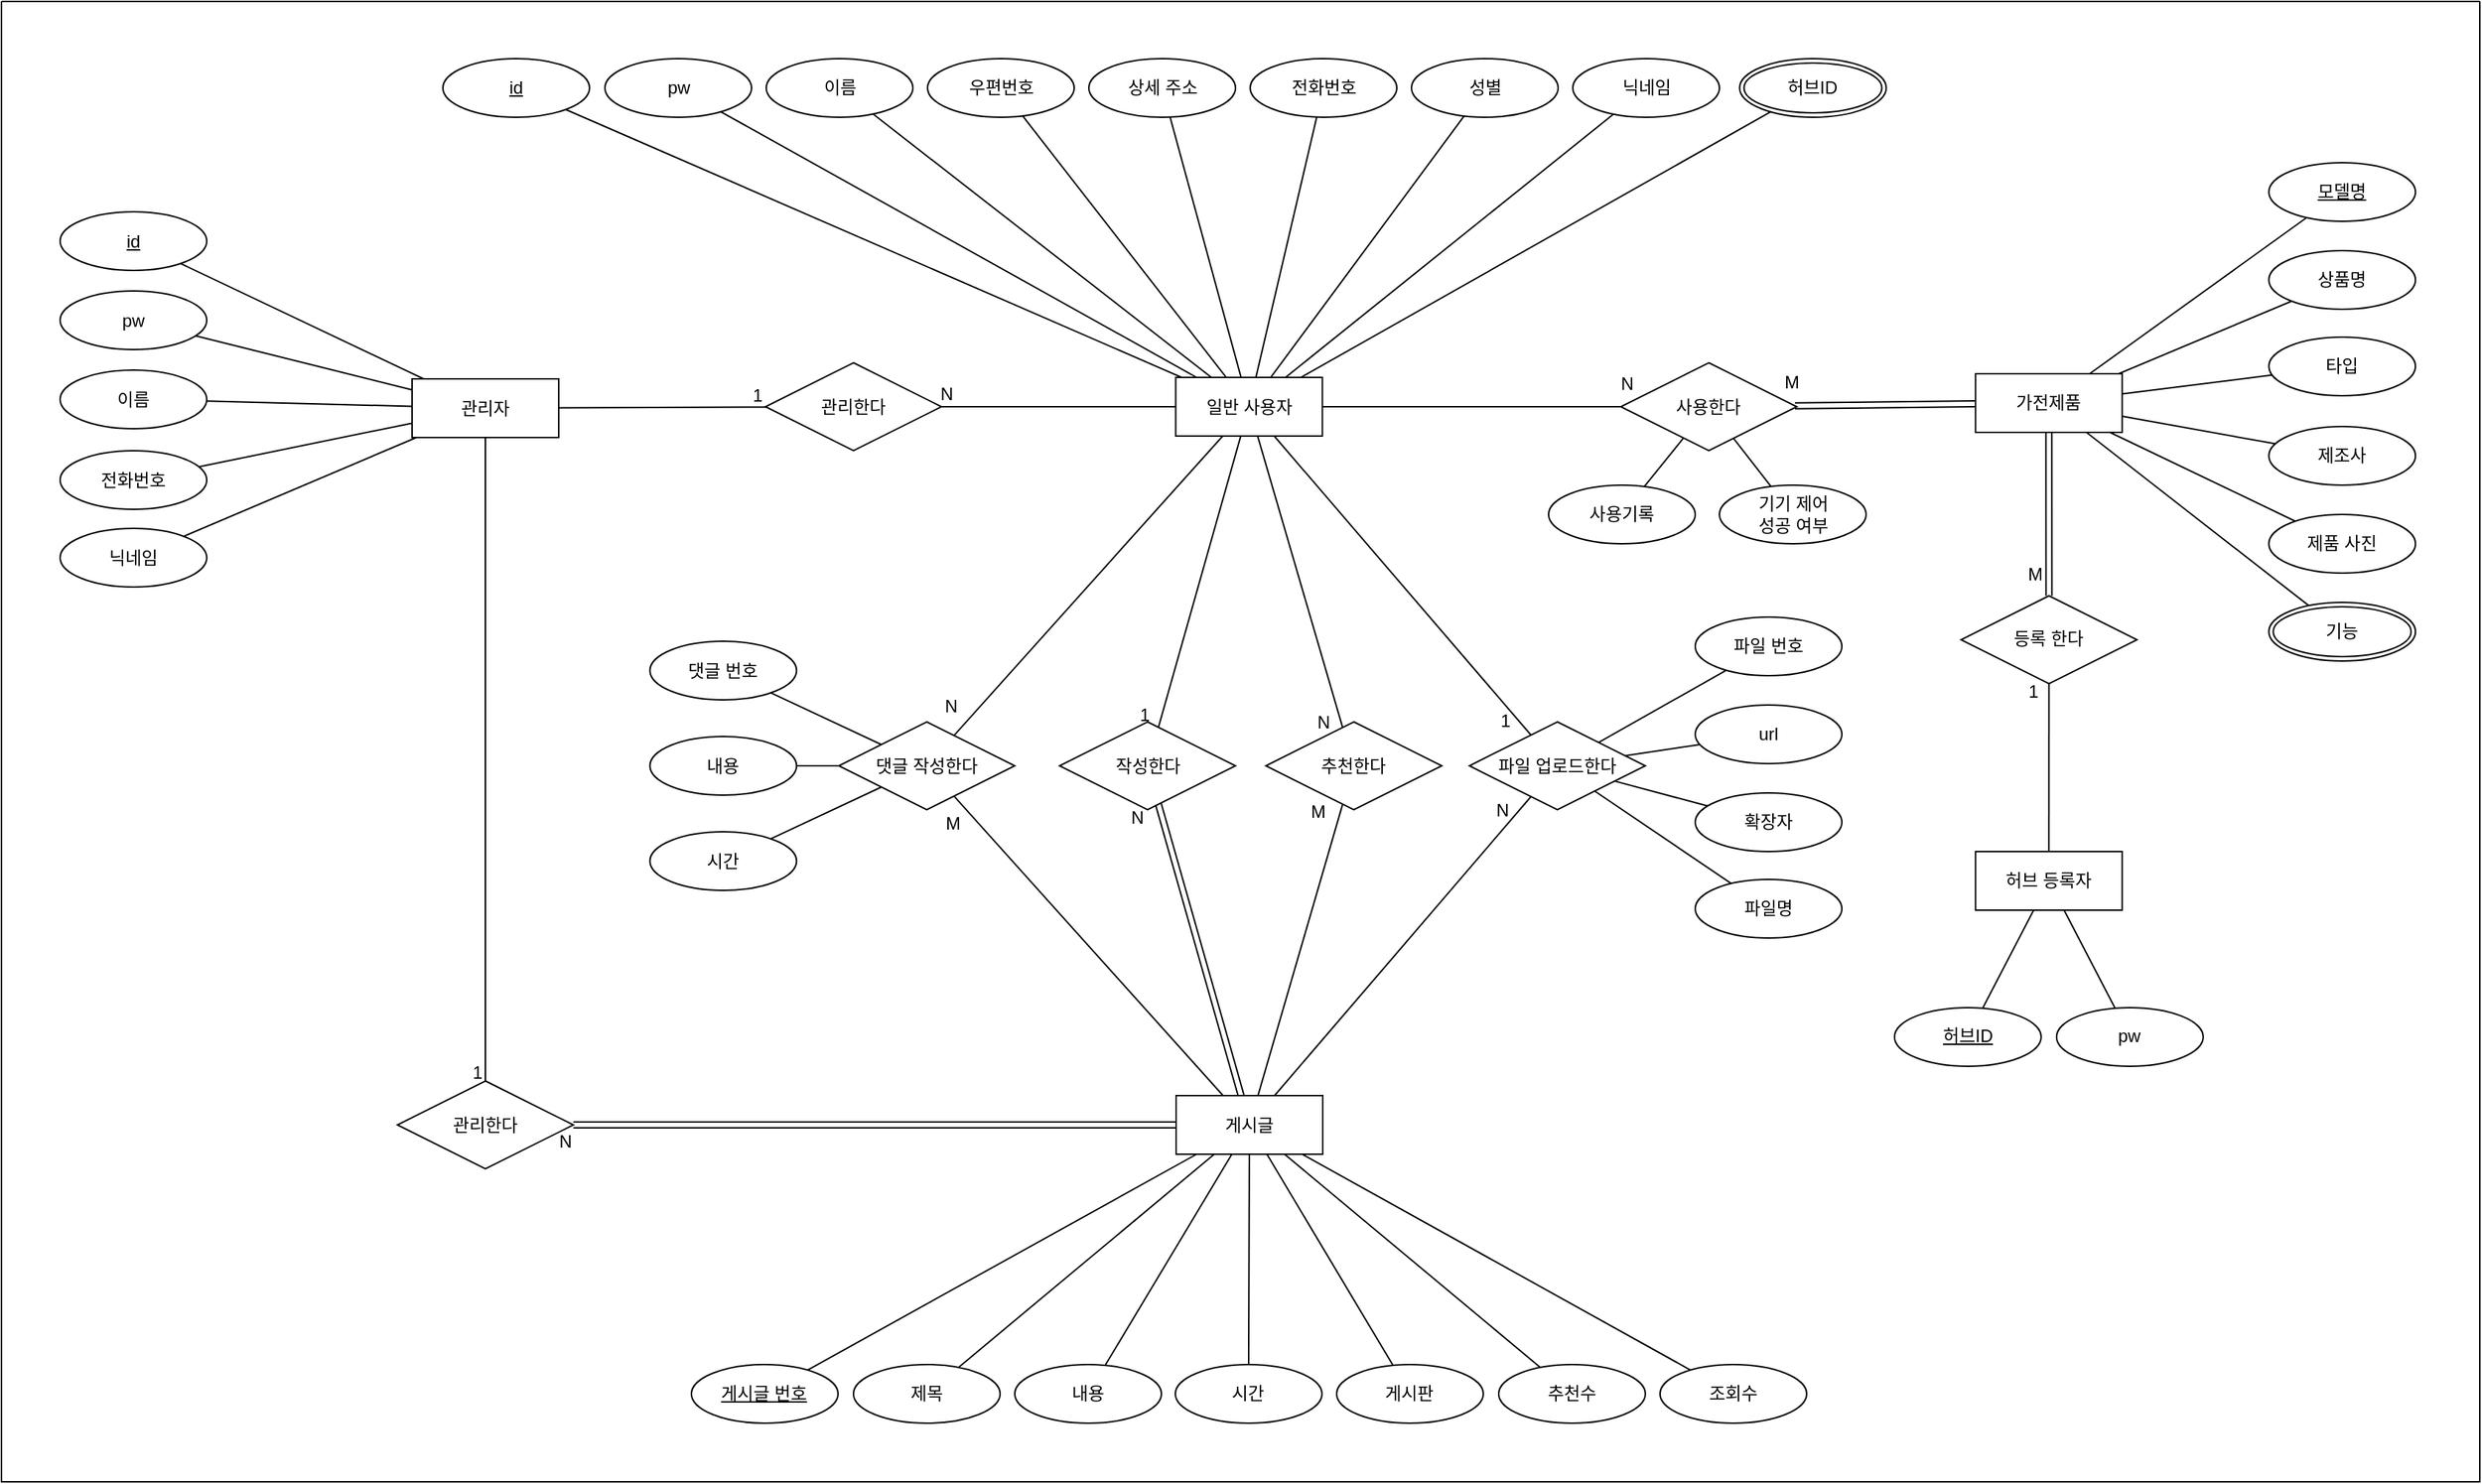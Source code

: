 <mxfile version="24.2.3" type="device">
  <diagram id="R2lEEEUBdFMjLlhIrx00" name="Page-1">
    <mxGraphModel dx="3056" dy="1148" grid="1" gridSize="10" guides="1" tooltips="1" connect="1" arrows="1" fold="1" page="1" pageScale="1" pageWidth="850" pageHeight="1100" math="0" shadow="0" extFonts="Permanent Marker^https://fonts.googleapis.com/css?family=Permanent+Marker">
      <root>
        <mxCell id="0" />
        <mxCell id="1" parent="0" />
        <mxCell id="iXpcpmkXzQgTixo_A_bq-26" value="" style="group" vertex="1" connectable="0" parent="1">
          <mxGeometry x="-100" y="30" width="1690" height="1010" as="geometry" />
        </mxCell>
        <mxCell id="6EN2BHGZJ4R3Mo5EjnqW-3" value="일반 사용자" style="whiteSpace=wrap;html=1;align=center;" parent="iXpcpmkXzQgTixo_A_bq-26" vertex="1">
          <mxGeometry x="800.74" y="256.5" width="100" height="40" as="geometry" />
        </mxCell>
        <mxCell id="6EN2BHGZJ4R3Mo5EjnqW-33" value="id" style="ellipse;whiteSpace=wrap;html=1;align=center;fontStyle=4;" parent="iXpcpmkXzQgTixo_A_bq-26" vertex="1">
          <mxGeometry x="301" y="39" width="100" height="40" as="geometry" />
        </mxCell>
        <mxCell id="6EN2BHGZJ4R3Mo5EjnqW-34" value="pw" style="ellipse;whiteSpace=wrap;html=1;align=center;" parent="iXpcpmkXzQgTixo_A_bq-26" vertex="1">
          <mxGeometry x="411.51" y="39" width="100" height="40" as="geometry" />
        </mxCell>
        <mxCell id="6EN2BHGZJ4R3Mo5EjnqW-35" value="이름" style="ellipse;whiteSpace=wrap;html=1;align=center;" parent="iXpcpmkXzQgTixo_A_bq-26" vertex="1">
          <mxGeometry x="521.51" y="39" width="100" height="40" as="geometry" />
        </mxCell>
        <mxCell id="6EN2BHGZJ4R3Mo5EjnqW-37" value="전화번호" style="ellipse;whiteSpace=wrap;html=1;align=center;" parent="iXpcpmkXzQgTixo_A_bq-26" vertex="1">
          <mxGeometry x="851.51" y="39" width="100" height="40" as="geometry" />
        </mxCell>
        <mxCell id="6EN2BHGZJ4R3Mo5EjnqW-38" value="성별" style="ellipse;whiteSpace=wrap;html=1;align=center;" parent="iXpcpmkXzQgTixo_A_bq-26" vertex="1">
          <mxGeometry x="961.51" y="39" width="100" height="40" as="geometry" />
        </mxCell>
        <mxCell id="6EN2BHGZJ4R3Mo5EjnqW-40" value="우편번호" style="ellipse;whiteSpace=wrap;html=1;align=center;" parent="iXpcpmkXzQgTixo_A_bq-26" vertex="1">
          <mxGeometry x="631.51" y="39" width="100" height="40" as="geometry" />
        </mxCell>
        <mxCell id="6EN2BHGZJ4R3Mo5EjnqW-41" value="상세 주소" style="ellipse;whiteSpace=wrap;html=1;align=center;" parent="iXpcpmkXzQgTixo_A_bq-26" vertex="1">
          <mxGeometry x="741.51" y="39" width="100" height="40" as="geometry" />
        </mxCell>
        <mxCell id="6EN2BHGZJ4R3Mo5EjnqW-42" value="" style="endArrow=none;html=1;rounded=0;" parent="iXpcpmkXzQgTixo_A_bq-26" source="6EN2BHGZJ4R3Mo5EjnqW-33" target="6EN2BHGZJ4R3Mo5EjnqW-3" edge="1">
          <mxGeometry relative="1" as="geometry">
            <mxPoint x="561" y="202" as="sourcePoint" />
            <mxPoint x="321" y="275" as="targetPoint" />
          </mxGeometry>
        </mxCell>
        <mxCell id="6EN2BHGZJ4R3Mo5EjnqW-43" value="" style="endArrow=none;html=1;rounded=0;" parent="iXpcpmkXzQgTixo_A_bq-26" source="6EN2BHGZJ4R3Mo5EjnqW-34" target="6EN2BHGZJ4R3Mo5EjnqW-3" edge="1">
          <mxGeometry relative="1" as="geometry">
            <mxPoint x="865" y="205" as="sourcePoint" />
            <mxPoint x="1044" y="280" as="targetPoint" />
          </mxGeometry>
        </mxCell>
        <mxCell id="6EN2BHGZJ4R3Mo5EjnqW-44" value="" style="endArrow=none;html=1;rounded=0;" parent="iXpcpmkXzQgTixo_A_bq-26" source="6EN2BHGZJ4R3Mo5EjnqW-35" target="6EN2BHGZJ4R3Mo5EjnqW-3" edge="1">
          <mxGeometry relative="1" as="geometry">
            <mxPoint x="875" y="215" as="sourcePoint" />
            <mxPoint x="1054" y="290" as="targetPoint" />
          </mxGeometry>
        </mxCell>
        <mxCell id="6EN2BHGZJ4R3Mo5EjnqW-45" value="" style="endArrow=none;html=1;rounded=0;" parent="iXpcpmkXzQgTixo_A_bq-26" source="6EN2BHGZJ4R3Mo5EjnqW-40" target="6EN2BHGZJ4R3Mo5EjnqW-3" edge="1">
          <mxGeometry relative="1" as="geometry">
            <mxPoint x="885" y="225" as="sourcePoint" />
            <mxPoint x="1064" y="300" as="targetPoint" />
          </mxGeometry>
        </mxCell>
        <mxCell id="6EN2BHGZJ4R3Mo5EjnqW-46" value="" style="endArrow=none;html=1;rounded=0;" parent="iXpcpmkXzQgTixo_A_bq-26" source="6EN2BHGZJ4R3Mo5EjnqW-41" target="6EN2BHGZJ4R3Mo5EjnqW-3" edge="1">
          <mxGeometry relative="1" as="geometry">
            <mxPoint x="895" y="235" as="sourcePoint" />
            <mxPoint x="1074" y="310" as="targetPoint" />
          </mxGeometry>
        </mxCell>
        <mxCell id="6EN2BHGZJ4R3Mo5EjnqW-47" value="" style="endArrow=none;html=1;rounded=0;" parent="iXpcpmkXzQgTixo_A_bq-26" source="6EN2BHGZJ4R3Mo5EjnqW-37" target="6EN2BHGZJ4R3Mo5EjnqW-3" edge="1">
          <mxGeometry relative="1" as="geometry">
            <mxPoint x="905" y="245" as="sourcePoint" />
            <mxPoint x="1084" y="320" as="targetPoint" />
          </mxGeometry>
        </mxCell>
        <mxCell id="6EN2BHGZJ4R3Mo5EjnqW-48" value="" style="endArrow=none;html=1;rounded=0;" parent="iXpcpmkXzQgTixo_A_bq-26" source="6EN2BHGZJ4R3Mo5EjnqW-38" target="6EN2BHGZJ4R3Mo5EjnqW-3" edge="1">
          <mxGeometry relative="1" as="geometry">
            <mxPoint x="915" y="255" as="sourcePoint" />
            <mxPoint x="1094" y="330" as="targetPoint" />
          </mxGeometry>
        </mxCell>
        <mxCell id="6EN2BHGZJ4R3Mo5EjnqW-66" value="닉네임" style="ellipse;whiteSpace=wrap;html=1;align=center;" parent="iXpcpmkXzQgTixo_A_bq-26" vertex="1">
          <mxGeometry x="1071.51" y="39" width="100" height="40" as="geometry" />
        </mxCell>
        <mxCell id="6EN2BHGZJ4R3Mo5EjnqW-67" value="" style="endArrow=none;html=1;rounded=0;" parent="iXpcpmkXzQgTixo_A_bq-26" source="6EN2BHGZJ4R3Mo5EjnqW-66" target="6EN2BHGZJ4R3Mo5EjnqW-3" edge="1">
          <mxGeometry relative="1" as="geometry">
            <mxPoint x="1567" y="199" as="sourcePoint" />
            <mxPoint x="1141" y="289" as="targetPoint" />
          </mxGeometry>
        </mxCell>
        <mxCell id="6EN2BHGZJ4R3Mo5EjnqW-82" value="게시글" style="whiteSpace=wrap;html=1;align=center;" parent="iXpcpmkXzQgTixo_A_bq-26" vertex="1">
          <mxGeometry x="801" y="746.5" width="100" height="40" as="geometry" />
        </mxCell>
        <mxCell id="6EN2BHGZJ4R3Mo5EjnqW-87" value="" style="endArrow=none;html=1;rounded=0;" parent="iXpcpmkXzQgTixo_A_bq-26" source="6EN2BHGZJ4R3Mo5EjnqW-83" target="6EN2BHGZJ4R3Mo5EjnqW-82" edge="1">
          <mxGeometry relative="1" as="geometry">
            <mxPoint x="511" y="692" as="sourcePoint" />
            <mxPoint x="271" y="765" as="targetPoint" />
          </mxGeometry>
        </mxCell>
        <mxCell id="6EN2BHGZJ4R3Mo5EjnqW-89" value="" style="endArrow=none;html=1;rounded=0;" parent="iXpcpmkXzQgTixo_A_bq-26" source="6EN2BHGZJ4R3Mo5EjnqW-85" target="6EN2BHGZJ4R3Mo5EjnqW-82" edge="1">
          <mxGeometry relative="1" as="geometry">
            <mxPoint x="825" y="705" as="sourcePoint" />
            <mxPoint x="1004" y="780" as="targetPoint" />
          </mxGeometry>
        </mxCell>
        <mxCell id="6EN2BHGZJ4R3Mo5EjnqW-90" value="" style="endArrow=none;html=1;rounded=0;" parent="iXpcpmkXzQgTixo_A_bq-26" source="6EN2BHGZJ4R3Mo5EjnqW-86" target="6EN2BHGZJ4R3Mo5EjnqW-82" edge="1">
          <mxGeometry relative="1" as="geometry">
            <mxPoint x="855" y="735" as="sourcePoint" />
            <mxPoint x="1034" y="810" as="targetPoint" />
          </mxGeometry>
        </mxCell>
        <mxCell id="6EN2BHGZJ4R3Mo5EjnqW-92" value="" style="endArrow=none;html=1;rounded=0;" parent="iXpcpmkXzQgTixo_A_bq-26" source="6EN2BHGZJ4R3Mo5EjnqW-91" target="6EN2BHGZJ4R3Mo5EjnqW-82" edge="1">
          <mxGeometry relative="1" as="geometry">
            <mxPoint x="1212" y="696" as="sourcePoint" />
            <mxPoint x="1077" y="770" as="targetPoint" />
          </mxGeometry>
        </mxCell>
        <mxCell id="6EN2BHGZJ4R3Mo5EjnqW-95" value="" style="endArrow=none;html=1;rounded=0;" parent="iXpcpmkXzQgTixo_A_bq-26" source="6EN2BHGZJ4R3Mo5EjnqW-93" target="6EN2BHGZJ4R3Mo5EjnqW-82" edge="1">
          <mxGeometry relative="1" as="geometry">
            <mxPoint x="1342" y="693" as="sourcePoint" />
            <mxPoint x="1091" y="774" as="targetPoint" />
          </mxGeometry>
        </mxCell>
        <mxCell id="6EN2BHGZJ4R3Mo5EjnqW-96" value="" style="endArrow=none;html=1;rounded=0;" parent="iXpcpmkXzQgTixo_A_bq-26" source="6EN2BHGZJ4R3Mo5EjnqW-94" target="6EN2BHGZJ4R3Mo5EjnqW-82" edge="1">
          <mxGeometry relative="1" as="geometry">
            <mxPoint x="1352" y="703" as="sourcePoint" />
            <mxPoint x="1101" y="784" as="targetPoint" />
          </mxGeometry>
        </mxCell>
        <mxCell id="6EN2BHGZJ4R3Mo5EjnqW-98" value="" style="endArrow=none;html=1;rounded=0;" parent="iXpcpmkXzQgTixo_A_bq-26" source="6EN2BHGZJ4R3Mo5EjnqW-97" target="6EN2BHGZJ4R3Mo5EjnqW-82" edge="1">
          <mxGeometry relative="1" as="geometry">
            <mxPoint x="1595" y="688" as="sourcePoint" />
            <mxPoint x="1091" y="781" as="targetPoint" />
          </mxGeometry>
        </mxCell>
        <mxCell id="jGXOLyl65r-7zPvgw98c-89" value="" style="endArrow=none;html=1;rounded=0;" parent="iXpcpmkXzQgTixo_A_bq-26" source="6EN2BHGZJ4R3Mo5EjnqW-3" target="jGXOLyl65r-7zPvgw98c-85" edge="1">
          <mxGeometry relative="1" as="geometry">
            <mxPoint x="501" y="360" as="sourcePoint" />
            <mxPoint x="661" y="360" as="targetPoint" />
          </mxGeometry>
        </mxCell>
        <mxCell id="jGXOLyl65r-7zPvgw98c-90" value="N" style="resizable=0;html=1;whiteSpace=wrap;align=right;verticalAlign=bottom;" parent="jGXOLyl65r-7zPvgw98c-89" connectable="0" vertex="1">
          <mxGeometry x="1" relative="1" as="geometry">
            <mxPoint x="10" y="-7" as="offset" />
          </mxGeometry>
        </mxCell>
        <mxCell id="jGXOLyl65r-7zPvgw98c-102" value="" style="endArrow=none;html=1;rounded=0;" parent="iXpcpmkXzQgTixo_A_bq-26" source="iXpcpmkXzQgTixo_A_bq-12" target="jGXOLyl65r-7zPvgw98c-99" edge="1">
          <mxGeometry relative="1" as="geometry">
            <mxPoint x="521.89" y="614.49" as="sourcePoint" />
            <mxPoint x="681.89" y="614.49" as="targetPoint" />
          </mxGeometry>
        </mxCell>
        <mxCell id="jGXOLyl65r-7zPvgw98c-103" value="1" style="resizable=0;html=1;whiteSpace=wrap;align=right;verticalAlign=bottom;" parent="jGXOLyl65r-7zPvgw98c-102" connectable="0" vertex="1">
          <mxGeometry x="1" relative="1" as="geometry">
            <mxPoint x="-4" y="-1" as="offset" />
          </mxGeometry>
        </mxCell>
        <mxCell id="jGXOLyl65r-7zPvgw98c-105" value="" style="endArrow=none;html=1;rounded=0;" parent="iXpcpmkXzQgTixo_A_bq-26" source="6EN2BHGZJ4R3Mo5EjnqW-3" target="jGXOLyl65r-7zPvgw98c-104" edge="1">
          <mxGeometry relative="1" as="geometry">
            <mxPoint x="711" y="386.5" as="sourcePoint" />
            <mxPoint x="871" y="386.5" as="targetPoint" />
          </mxGeometry>
        </mxCell>
        <mxCell id="jGXOLyl65r-7zPvgw98c-106" value="N" style="resizable=0;html=1;whiteSpace=wrap;align=right;verticalAlign=bottom;" parent="jGXOLyl65r-7zPvgw98c-105" connectable="0" vertex="1">
          <mxGeometry x="1" relative="1" as="geometry">
            <mxPoint x="9" as="offset" />
          </mxGeometry>
        </mxCell>
        <mxCell id="jGXOLyl65r-7zPvgw98c-107" value="" style="endArrow=none;html=1;rounded=0;" parent="iXpcpmkXzQgTixo_A_bq-26" source="iXpcpmkXzQgTixo_A_bq-1" target="jGXOLyl65r-7zPvgw98c-104" edge="1">
          <mxGeometry relative="1" as="geometry">
            <mxPoint x="711" y="386.5" as="sourcePoint" />
            <mxPoint x="871" y="386.5" as="targetPoint" />
          </mxGeometry>
        </mxCell>
        <mxCell id="jGXOLyl65r-7zPvgw98c-108" value="1" style="resizable=0;html=1;whiteSpace=wrap;align=right;verticalAlign=bottom;" parent="jGXOLyl65r-7zPvgw98c-107" connectable="0" vertex="1">
          <mxGeometry x="1" relative="1" as="geometry">
            <mxPoint x="-1" y="1" as="offset" />
          </mxGeometry>
        </mxCell>
        <mxCell id="jGXOLyl65r-7zPvgw98c-109" value="허브ID" style="ellipse;shape=doubleEllipse;margin=3;whiteSpace=wrap;html=1;align=center;" parent="iXpcpmkXzQgTixo_A_bq-26" vertex="1">
          <mxGeometry x="1185.26" y="39" width="100" height="40" as="geometry" />
        </mxCell>
        <mxCell id="jGXOLyl65r-7zPvgw98c-111" value="" style="endArrow=none;html=1;rounded=0;" parent="iXpcpmkXzQgTixo_A_bq-26" source="6EN2BHGZJ4R3Mo5EjnqW-3" target="jGXOLyl65r-7zPvgw98c-109" edge="1">
          <mxGeometry relative="1" as="geometry">
            <mxPoint x="1241" y="80" as="sourcePoint" />
            <mxPoint x="1401" y="80" as="targetPoint" />
          </mxGeometry>
        </mxCell>
        <mxCell id="jGXOLyl65r-7zPvgw98c-113" value="작성한다" style="shape=rhombus;perimeter=rhombusPerimeter;whiteSpace=wrap;html=1;align=center;" parent="iXpcpmkXzQgTixo_A_bq-26" vertex="1">
          <mxGeometry x="721.51" y="491.5" width="120" height="60" as="geometry" />
        </mxCell>
        <mxCell id="jGXOLyl65r-7zPvgw98c-116" value="추천한다" style="shape=rhombus;perimeter=rhombusPerimeter;whiteSpace=wrap;html=1;align=center;" parent="iXpcpmkXzQgTixo_A_bq-26" vertex="1">
          <mxGeometry x="862.19" y="491.5" width="120" height="60" as="geometry" />
        </mxCell>
        <mxCell id="jGXOLyl65r-7zPvgw98c-117" value="관리한다" style="shape=rhombus;perimeter=rhombusPerimeter;whiteSpace=wrap;html=1;align=center;" parent="iXpcpmkXzQgTixo_A_bq-26" vertex="1">
          <mxGeometry x="270" y="736.5" width="120" height="60" as="geometry" />
        </mxCell>
        <mxCell id="jGXOLyl65r-7zPvgw98c-118" value="" style="endArrow=none;html=1;rounded=0;" parent="iXpcpmkXzQgTixo_A_bq-26" source="6EN2BHGZJ4R3Mo5EjnqW-82" target="jGXOLyl65r-7zPvgw98c-116" edge="1">
          <mxGeometry relative="1" as="geometry">
            <mxPoint x="481" y="576.5" as="sourcePoint" />
            <mxPoint x="641" y="576.5" as="targetPoint" />
          </mxGeometry>
        </mxCell>
        <mxCell id="jGXOLyl65r-7zPvgw98c-119" value="M" style="resizable=0;html=1;whiteSpace=wrap;align=right;verticalAlign=bottom;" parent="jGXOLyl65r-7zPvgw98c-118" connectable="0" vertex="1">
          <mxGeometry x="1" relative="1" as="geometry">
            <mxPoint x="-10" y="14" as="offset" />
          </mxGeometry>
        </mxCell>
        <mxCell id="jGXOLyl65r-7zPvgw98c-120" value="" style="endArrow=none;html=1;rounded=0;" parent="iXpcpmkXzQgTixo_A_bq-26" source="6EN2BHGZJ4R3Mo5EjnqW-3" target="jGXOLyl65r-7zPvgw98c-116" edge="1">
          <mxGeometry relative="1" as="geometry">
            <mxPoint x="481" y="576.5" as="sourcePoint" />
            <mxPoint x="641" y="576.5" as="targetPoint" />
          </mxGeometry>
        </mxCell>
        <mxCell id="jGXOLyl65r-7zPvgw98c-121" value="N" style="resizable=0;html=1;whiteSpace=wrap;align=right;verticalAlign=bottom;" parent="jGXOLyl65r-7zPvgw98c-120" connectable="0" vertex="1">
          <mxGeometry x="1" relative="1" as="geometry">
            <mxPoint x="-7" y="5" as="offset" />
          </mxGeometry>
        </mxCell>
        <mxCell id="jGXOLyl65r-7zPvgw98c-122" value="" style="endArrow=none;html=1;rounded=0;" parent="iXpcpmkXzQgTixo_A_bq-26" source="6EN2BHGZJ4R3Mo5EjnqW-3" target="jGXOLyl65r-7zPvgw98c-113" edge="1">
          <mxGeometry relative="1" as="geometry">
            <mxPoint x="481" y="576.5" as="sourcePoint" />
            <mxPoint x="641" y="576.5" as="targetPoint" />
          </mxGeometry>
        </mxCell>
        <mxCell id="jGXOLyl65r-7zPvgw98c-123" value="1" style="resizable=0;html=1;whiteSpace=wrap;align=right;verticalAlign=bottom;" parent="jGXOLyl65r-7zPvgw98c-122" connectable="0" vertex="1">
          <mxGeometry x="1" relative="1" as="geometry">
            <mxPoint x="-4" as="offset" />
          </mxGeometry>
        </mxCell>
        <mxCell id="jGXOLyl65r-7zPvgw98c-124" value="" style="shape=link;html=1;rounded=0;" parent="iXpcpmkXzQgTixo_A_bq-26" source="6EN2BHGZJ4R3Mo5EjnqW-82" target="jGXOLyl65r-7zPvgw98c-113" edge="1">
          <mxGeometry relative="1" as="geometry">
            <mxPoint x="481" y="576.5" as="sourcePoint" />
            <mxPoint x="641" y="576.5" as="targetPoint" />
          </mxGeometry>
        </mxCell>
        <mxCell id="jGXOLyl65r-7zPvgw98c-125" value="N" style="resizable=0;html=1;whiteSpace=wrap;align=right;verticalAlign=bottom;" parent="jGXOLyl65r-7zPvgw98c-124" connectable="0" vertex="1">
          <mxGeometry x="1" relative="1" as="geometry">
            <mxPoint x="-8" y="18" as="offset" />
          </mxGeometry>
        </mxCell>
        <mxCell id="jGXOLyl65r-7zPvgw98c-126" value="" style="endArrow=none;html=1;rounded=0;" parent="iXpcpmkXzQgTixo_A_bq-26" source="iXpcpmkXzQgTixo_A_bq-1" target="jGXOLyl65r-7zPvgw98c-117" edge="1">
          <mxGeometry relative="1" as="geometry">
            <mxPoint x="844" y="306.5" as="sourcePoint" />
            <mxPoint x="669" y="515.5" as="targetPoint" />
          </mxGeometry>
        </mxCell>
        <mxCell id="jGXOLyl65r-7zPvgw98c-127" value="1" style="resizable=0;html=1;whiteSpace=wrap;align=right;verticalAlign=bottom;" parent="jGXOLyl65r-7zPvgw98c-126" connectable="0" vertex="1">
          <mxGeometry x="1" relative="1" as="geometry">
            <mxPoint x="-1" y="3" as="offset" />
          </mxGeometry>
        </mxCell>
        <mxCell id="jGXOLyl65r-7zPvgw98c-128" value="" style="shape=link;html=1;rounded=0;" parent="iXpcpmkXzQgTixo_A_bq-26" source="6EN2BHGZJ4R3Mo5EjnqW-82" target="jGXOLyl65r-7zPvgw98c-117" edge="1">
          <mxGeometry relative="1" as="geometry">
            <mxPoint x="550" y="766.5" as="sourcePoint" />
            <mxPoint x="640" y="561.5" as="targetPoint" />
          </mxGeometry>
        </mxCell>
        <mxCell id="jGXOLyl65r-7zPvgw98c-129" value="N" style="resizable=0;html=1;whiteSpace=wrap;align=right;verticalAlign=bottom;" parent="jGXOLyl65r-7zPvgw98c-128" connectable="0" vertex="1">
          <mxGeometry x="1" relative="1" as="geometry">
            <mxPoint y="20" as="offset" />
          </mxGeometry>
        </mxCell>
        <mxCell id="jGXOLyl65r-7zPvgw98c-130" value="댓글 작성한다" style="shape=rhombus;perimeter=rhombusPerimeter;whiteSpace=wrap;html=1;align=center;" parent="iXpcpmkXzQgTixo_A_bq-26" vertex="1">
          <mxGeometry x="570.99" y="491.5" width="120" height="60" as="geometry" />
        </mxCell>
        <mxCell id="jGXOLyl65r-7zPvgw98c-131" value="" style="endArrow=none;html=1;rounded=0;" parent="iXpcpmkXzQgTixo_A_bq-26" source="6EN2BHGZJ4R3Mo5EjnqW-82" target="jGXOLyl65r-7zPvgw98c-130" edge="1">
          <mxGeometry relative="1" as="geometry">
            <mxPoint x="944" y="836.5" as="sourcePoint" />
            <mxPoint x="1061" y="656.5" as="targetPoint" />
          </mxGeometry>
        </mxCell>
        <mxCell id="jGXOLyl65r-7zPvgw98c-132" value="M" style="resizable=0;html=1;whiteSpace=wrap;align=right;verticalAlign=bottom;" parent="jGXOLyl65r-7zPvgw98c-131" connectable="0" vertex="1">
          <mxGeometry x="1" relative="1" as="geometry">
            <mxPoint x="6" y="27" as="offset" />
          </mxGeometry>
        </mxCell>
        <mxCell id="jGXOLyl65r-7zPvgw98c-133" value="" style="endArrow=none;html=1;rounded=0;" parent="iXpcpmkXzQgTixo_A_bq-26" source="6EN2BHGZJ4R3Mo5EjnqW-3" target="jGXOLyl65r-7zPvgw98c-130" edge="1">
          <mxGeometry relative="1" as="geometry">
            <mxPoint x="1061" y="426.5" as="sourcePoint" />
            <mxPoint x="1061" y="656.5" as="targetPoint" />
          </mxGeometry>
        </mxCell>
        <mxCell id="jGXOLyl65r-7zPvgw98c-134" value="N" style="resizable=0;html=1;whiteSpace=wrap;align=right;verticalAlign=bottom;" parent="jGXOLyl65r-7zPvgw98c-133" connectable="0" vertex="1">
          <mxGeometry x="1" relative="1" as="geometry">
            <mxPoint x="4" y="-11" as="offset" />
          </mxGeometry>
        </mxCell>
        <mxCell id="jGXOLyl65r-7zPvgw98c-136" value="" style="endArrow=none;html=1;rounded=0;" parent="iXpcpmkXzQgTixo_A_bq-26" source="6EN2BHGZJ4R3Mo5EjnqW-82" target="jGXOLyl65r-7zPvgw98c-135" edge="1">
          <mxGeometry relative="1" as="geometry">
            <mxPoint x="1227" y="880" as="sourcePoint" />
            <mxPoint x="1344" y="700" as="targetPoint" />
          </mxGeometry>
        </mxCell>
        <mxCell id="jGXOLyl65r-7zPvgw98c-137" value="N" style="resizable=0;html=1;whiteSpace=wrap;align=right;verticalAlign=bottom;" parent="jGXOLyl65r-7zPvgw98c-136" connectable="0" vertex="1">
          <mxGeometry x="1" relative="1" as="geometry">
            <mxPoint x="-13" y="18" as="offset" />
          </mxGeometry>
        </mxCell>
        <mxCell id="jGXOLyl65r-7zPvgw98c-138" value="" style="endArrow=none;html=1;rounded=0;" parent="iXpcpmkXzQgTixo_A_bq-26" source="6EN2BHGZJ4R3Mo5EjnqW-3" target="jGXOLyl65r-7zPvgw98c-135" edge="1">
          <mxGeometry relative="1" as="geometry">
            <mxPoint x="1521" y="420" as="sourcePoint" />
            <mxPoint x="1344" y="700" as="targetPoint" />
          </mxGeometry>
        </mxCell>
        <mxCell id="jGXOLyl65r-7zPvgw98c-139" value="1" style="resizable=0;html=1;whiteSpace=wrap;align=right;verticalAlign=bottom;" parent="jGXOLyl65r-7zPvgw98c-138" connectable="0" vertex="1">
          <mxGeometry x="1" relative="1" as="geometry">
            <mxPoint x="-13" y="-1" as="offset" />
          </mxGeometry>
        </mxCell>
        <mxCell id="jGXOLyl65r-7zPvgw98c-144" value="파일 번호" style="ellipse;whiteSpace=wrap;html=1;align=center;" parent="iXpcpmkXzQgTixo_A_bq-26" vertex="1">
          <mxGeometry x="1155" y="420" width="100" height="40" as="geometry" />
        </mxCell>
        <mxCell id="jGXOLyl65r-7zPvgw98c-160" value="" style="endArrow=none;html=1;rounded=0;" parent="iXpcpmkXzQgTixo_A_bq-26" source="jGXOLyl65r-7zPvgw98c-135" target="jGXOLyl65r-7zPvgw98c-144" edge="1">
          <mxGeometry relative="1" as="geometry">
            <mxPoint x="555.33" y="595" as="sourcePoint" />
            <mxPoint x="715.33" y="595" as="targetPoint" />
          </mxGeometry>
        </mxCell>
        <mxCell id="jGXOLyl65r-7zPvgw98c-164" value="" style="endArrow=none;html=1;rounded=0;" parent="iXpcpmkXzQgTixo_A_bq-26" source="jGXOLyl65r-7zPvgw98c-130" target="jGXOLyl65r-7zPvgw98c-161" edge="1">
          <mxGeometry relative="1" as="geometry">
            <mxPoint x="565.59" y="562.5" as="sourcePoint" />
            <mxPoint x="148.59" y="581.5" as="targetPoint" />
          </mxGeometry>
        </mxCell>
        <mxCell id="jGXOLyl65r-7zPvgw98c-165" value="" style="endArrow=none;html=1;rounded=0;" parent="iXpcpmkXzQgTixo_A_bq-26" source="jGXOLyl65r-7zPvgw98c-130" target="jGXOLyl65r-7zPvgw98c-162" edge="1">
          <mxGeometry relative="1" as="geometry">
            <mxPoint x="569.59" y="541.5" as="sourcePoint" />
            <mxPoint x="158.59" y="591.5" as="targetPoint" />
          </mxGeometry>
        </mxCell>
        <mxCell id="jGXOLyl65r-7zPvgw98c-166" value="" style="endArrow=none;html=1;rounded=0;" parent="iXpcpmkXzQgTixo_A_bq-26" source="jGXOLyl65r-7zPvgw98c-130" target="jGXOLyl65r-7zPvgw98c-163" edge="1">
          <mxGeometry relative="1" as="geometry">
            <mxPoint x="553.59" y="534.5" as="sourcePoint" />
            <mxPoint x="168.59" y="601.5" as="targetPoint" />
          </mxGeometry>
        </mxCell>
        <mxCell id="jGXOLyl65r-7zPvgw98c-135" value="파일 업로드한다" style="shape=rhombus;perimeter=rhombusPerimeter;whiteSpace=wrap;html=1;align=center;" parent="iXpcpmkXzQgTixo_A_bq-26" vertex="1">
          <mxGeometry x="1000.99" y="491.5" width="120" height="60" as="geometry" />
        </mxCell>
        <mxCell id="jGXOLyl65r-7zPvgw98c-142" value="url" style="ellipse;whiteSpace=wrap;html=1;align=center;" parent="iXpcpmkXzQgTixo_A_bq-26" vertex="1">
          <mxGeometry x="1155" y="480" width="100" height="40" as="geometry" />
        </mxCell>
        <mxCell id="jGXOLyl65r-7zPvgw98c-159" value="" style="endArrow=none;html=1;rounded=0;" parent="iXpcpmkXzQgTixo_A_bq-26" source="jGXOLyl65r-7zPvgw98c-135" target="jGXOLyl65r-7zPvgw98c-142" edge="1">
          <mxGeometry relative="1" as="geometry">
            <mxPoint x="545.33" y="585" as="sourcePoint" />
            <mxPoint x="705.33" y="585" as="targetPoint" />
          </mxGeometry>
        </mxCell>
        <mxCell id="jGXOLyl65r-7zPvgw98c-140" value="확장자" style="ellipse;whiteSpace=wrap;html=1;align=center;" parent="iXpcpmkXzQgTixo_A_bq-26" vertex="1">
          <mxGeometry x="1155" y="540" width="100" height="40" as="geometry" />
        </mxCell>
        <mxCell id="jGXOLyl65r-7zPvgw98c-158" value="" style="endArrow=none;html=1;rounded=0;" parent="iXpcpmkXzQgTixo_A_bq-26" source="jGXOLyl65r-7zPvgw98c-135" target="jGXOLyl65r-7zPvgw98c-140" edge="1">
          <mxGeometry relative="1" as="geometry">
            <mxPoint x="535.33" y="575" as="sourcePoint" />
            <mxPoint x="695.33" y="575" as="targetPoint" />
          </mxGeometry>
        </mxCell>
        <mxCell id="jGXOLyl65r-7zPvgw98c-143" value="파일명" style="ellipse;whiteSpace=wrap;html=1;align=center;" parent="iXpcpmkXzQgTixo_A_bq-26" vertex="1">
          <mxGeometry x="1155" y="599" width="100" height="40" as="geometry" />
        </mxCell>
        <mxCell id="jGXOLyl65r-7zPvgw98c-157" value="" style="endArrow=none;html=1;rounded=0;" parent="iXpcpmkXzQgTixo_A_bq-26" source="jGXOLyl65r-7zPvgw98c-135" target="jGXOLyl65r-7zPvgw98c-143" edge="1">
          <mxGeometry relative="1" as="geometry">
            <mxPoint x="525.33" y="565" as="sourcePoint" />
            <mxPoint x="685.33" y="565" as="targetPoint" />
          </mxGeometry>
        </mxCell>
        <mxCell id="jGXOLyl65r-7zPvgw98c-5" value="" style="endArrow=none;html=1;rounded=0;" parent="iXpcpmkXzQgTixo_A_bq-26" source="jGXOLyl65r-7zPvgw98c-85" target="jGXOLyl65r-7zPvgw98c-95" edge="1">
          <mxGeometry relative="1" as="geometry">
            <mxPoint x="1164.26" y="300.5" as="sourcePoint" />
            <mxPoint x="1180.277" y="340.38" as="targetPoint" />
          </mxGeometry>
        </mxCell>
        <mxCell id="jGXOLyl65r-7zPvgw98c-161" value="시간" style="ellipse;whiteSpace=wrap;html=1;align=center;" parent="iXpcpmkXzQgTixo_A_bq-26" vertex="1">
          <mxGeometry x="442.19" y="566.5" width="100" height="40" as="geometry" />
        </mxCell>
        <mxCell id="jGXOLyl65r-7zPvgw98c-162" value="내용" style="ellipse;whiteSpace=wrap;html=1;align=center;" parent="iXpcpmkXzQgTixo_A_bq-26" vertex="1">
          <mxGeometry x="442.19" y="501.5" width="100" height="40" as="geometry" />
        </mxCell>
        <mxCell id="jGXOLyl65r-7zPvgw98c-163" value="댓글 번호" style="ellipse;whiteSpace=wrap;html=1;align=center;" parent="iXpcpmkXzQgTixo_A_bq-26" vertex="1">
          <mxGeometry x="442.19" y="436.5" width="100" height="40" as="geometry" />
        </mxCell>
        <mxCell id="jGXOLyl65r-7zPvgw98c-104" value="관리한다" style="shape=rhombus;perimeter=rhombusPerimeter;whiteSpace=wrap;html=1;align=center;" parent="iXpcpmkXzQgTixo_A_bq-26" vertex="1">
          <mxGeometry x="521" y="246.5" width="120" height="60" as="geometry" />
        </mxCell>
        <mxCell id="6EN2BHGZJ4R3Mo5EjnqW-2" value="가전제품" style="whiteSpace=wrap;html=1;align=center;verticalAlign=middle;" parent="iXpcpmkXzQgTixo_A_bq-26" vertex="1">
          <mxGeometry x="1346.15" y="254" width="100" height="40" as="geometry" />
        </mxCell>
        <mxCell id="6EN2BHGZJ4R3Mo5EjnqW-15" value="타입" style="ellipse;whiteSpace=wrap;html=1;align=center;" parent="iXpcpmkXzQgTixo_A_bq-26" vertex="1">
          <mxGeometry x="1546.15" y="229" width="100" height="40" as="geometry" />
        </mxCell>
        <mxCell id="6EN2BHGZJ4R3Mo5EjnqW-16" value="제조사" style="ellipse;whiteSpace=wrap;html=1;align=center;" parent="iXpcpmkXzQgTixo_A_bq-26" vertex="1">
          <mxGeometry x="1546.15" y="290" width="100" height="40" as="geometry" />
        </mxCell>
        <mxCell id="6EN2BHGZJ4R3Mo5EjnqW-22" value="" style="endArrow=none;html=1;rounded=0;" parent="iXpcpmkXzQgTixo_A_bq-26" source="6EN2BHGZJ4R3Mo5EjnqW-2" target="6EN2BHGZJ4R3Mo5EjnqW-13" edge="1">
          <mxGeometry relative="1" as="geometry">
            <mxPoint x="1506.15" y="344" as="sourcePoint" />
            <mxPoint x="1666.15" y="344" as="targetPoint" />
          </mxGeometry>
        </mxCell>
        <mxCell id="6EN2BHGZJ4R3Mo5EjnqW-24" value="" style="endArrow=none;html=1;rounded=0;" parent="iXpcpmkXzQgTixo_A_bq-26" source="6EN2BHGZJ4R3Mo5EjnqW-14" target="6EN2BHGZJ4R3Mo5EjnqW-2" edge="1">
          <mxGeometry relative="1" as="geometry">
            <mxPoint x="1506.15" y="344" as="sourcePoint" />
            <mxPoint x="1666.15" y="344" as="targetPoint" />
          </mxGeometry>
        </mxCell>
        <mxCell id="6EN2BHGZJ4R3Mo5EjnqW-25" value="" style="endArrow=none;html=1;rounded=0;" parent="iXpcpmkXzQgTixo_A_bq-26" source="6EN2BHGZJ4R3Mo5EjnqW-15" target="6EN2BHGZJ4R3Mo5EjnqW-2" edge="1">
          <mxGeometry relative="1" as="geometry">
            <mxPoint x="1246.15" y="200" as="sourcePoint" />
            <mxPoint x="1368.15" y="264" as="targetPoint" />
          </mxGeometry>
        </mxCell>
        <mxCell id="6EN2BHGZJ4R3Mo5EjnqW-26" value="" style="endArrow=none;html=1;rounded=0;" parent="iXpcpmkXzQgTixo_A_bq-26" source="6EN2BHGZJ4R3Mo5EjnqW-16" target="6EN2BHGZJ4R3Mo5EjnqW-2" edge="1">
          <mxGeometry relative="1" as="geometry">
            <mxPoint x="1256.15" y="210" as="sourcePoint" />
            <mxPoint x="1378.15" y="274" as="targetPoint" />
          </mxGeometry>
        </mxCell>
        <mxCell id="6EN2BHGZJ4R3Mo5EjnqW-27" value="" style="endArrow=none;html=1;rounded=0;" parent="iXpcpmkXzQgTixo_A_bq-26" source="6EN2BHGZJ4R3Mo5EjnqW-18" target="6EN2BHGZJ4R3Mo5EjnqW-2" edge="1">
          <mxGeometry relative="1" as="geometry">
            <mxPoint x="1266.15" y="220" as="sourcePoint" />
            <mxPoint x="1388.15" y="284" as="targetPoint" />
          </mxGeometry>
        </mxCell>
        <mxCell id="jGXOLyl65r-7zPvgw98c-98" value="" style="endArrow=none;html=1;rounded=0;" parent="iXpcpmkXzQgTixo_A_bq-26" source="jGXOLyl65r-7zPvgw98c-97" target="6EN2BHGZJ4R3Mo5EjnqW-2" edge="1">
          <mxGeometry relative="1" as="geometry">
            <mxPoint x="1636.15" y="354" as="sourcePoint" />
            <mxPoint x="1796.15" y="354" as="targetPoint" />
          </mxGeometry>
        </mxCell>
        <mxCell id="jGXOLyl65r-7zPvgw98c-100" value="" style="shape=link;html=1;rounded=0;" parent="iXpcpmkXzQgTixo_A_bq-26" source="jGXOLyl65r-7zPvgw98c-99" target="6EN2BHGZJ4R3Mo5EjnqW-2" edge="1">
          <mxGeometry relative="1" as="geometry">
            <mxPoint x="1175.892" y="367.388" as="sourcePoint" />
            <mxPoint x="1346.15" y="290.61" as="targetPoint" />
          </mxGeometry>
        </mxCell>
        <mxCell id="jGXOLyl65r-7zPvgw98c-101" value="M" style="resizable=0;html=1;whiteSpace=wrap;align=left;verticalAlign=bottom;" parent="jGXOLyl65r-7zPvgw98c-100" connectable="0" vertex="1">
          <mxGeometry x="-1" relative="1" as="geometry">
            <mxPoint x="-16" y="-6" as="offset" />
          </mxGeometry>
        </mxCell>
        <mxCell id="6EN2BHGZJ4R3Mo5EjnqW-13" value="상품명" style="ellipse;whiteSpace=wrap;html=1;align=center;" parent="iXpcpmkXzQgTixo_A_bq-26" vertex="1">
          <mxGeometry x="1546.15" y="170" width="100" height="40" as="geometry" />
        </mxCell>
        <mxCell id="jGXOLyl65r-7zPvgw98c-91" value="" style="shape=link;html=1;rounded=0;" parent="iXpcpmkXzQgTixo_A_bq-26" source="jGXOLyl65r-7zPvgw98c-85" target="6EN2BHGZJ4R3Mo5EjnqW-2" edge="1">
          <mxGeometry relative="1" as="geometry">
            <mxPoint x="1224.26" y="270.5" as="sourcePoint" />
            <mxPoint x="1840.41" y="350.5" as="targetPoint" />
          </mxGeometry>
        </mxCell>
        <mxCell id="jGXOLyl65r-7zPvgw98c-92" value="M" style="resizable=0;html=1;whiteSpace=wrap;align=left;verticalAlign=bottom;" parent="jGXOLyl65r-7zPvgw98c-91" connectable="0" vertex="1">
          <mxGeometry x="-1" relative="1" as="geometry">
            <mxPoint x="-9" y="-7" as="offset" />
          </mxGeometry>
        </mxCell>
        <mxCell id="6EN2BHGZJ4R3Mo5EjnqW-14" value="모델명" style="ellipse;whiteSpace=wrap;html=1;align=center;fontStyle=4;" parent="iXpcpmkXzQgTixo_A_bq-26" vertex="1">
          <mxGeometry x="1546.15" y="110" width="100" height="40" as="geometry" />
        </mxCell>
        <mxCell id="6EN2BHGZJ4R3Mo5EjnqW-18" value="제품 사진" style="ellipse;whiteSpace=wrap;html=1;align=center;" parent="iXpcpmkXzQgTixo_A_bq-26" vertex="1">
          <mxGeometry x="1546.15" y="350" width="100" height="40" as="geometry" />
        </mxCell>
        <mxCell id="jGXOLyl65r-7zPvgw98c-97" value="기능" style="ellipse;shape=doubleEllipse;margin=3;whiteSpace=wrap;html=1;align=center;" parent="iXpcpmkXzQgTixo_A_bq-26" vertex="1">
          <mxGeometry x="1546.15" y="410" width="100" height="40" as="geometry" />
        </mxCell>
        <mxCell id="jGXOLyl65r-7zPvgw98c-99" value="등록 한다" style="shape=rhombus;perimeter=rhombusPerimeter;whiteSpace=wrap;html=1;align=center;" parent="iXpcpmkXzQgTixo_A_bq-26" vertex="1">
          <mxGeometry x="1336.245" y="405.494" width="120" height="60" as="geometry" />
        </mxCell>
        <mxCell id="jGXOLyl65r-7zPvgw98c-85" value="사용한다" style="shape=rhombus;perimeter=rhombusPerimeter;whiteSpace=wrap;html=1;align=center;" parent="iXpcpmkXzQgTixo_A_bq-26" vertex="1">
          <mxGeometry x="1104.26" y="246.5" width="120" height="60" as="geometry" />
        </mxCell>
        <mxCell id="jGXOLyl65r-7zPvgw98c-95" value="사용기록" style="ellipse;whiteSpace=wrap;html=1;align=center;" parent="iXpcpmkXzQgTixo_A_bq-26" vertex="1">
          <mxGeometry x="1055" y="330" width="100" height="40" as="geometry" />
        </mxCell>
        <mxCell id="6EN2BHGZJ4R3Mo5EjnqW-85" value="제목" style="ellipse;whiteSpace=wrap;html=1;align=center;" parent="iXpcpmkXzQgTixo_A_bq-26" vertex="1">
          <mxGeometry x="580.99" y="930" width="100" height="40" as="geometry" />
        </mxCell>
        <mxCell id="6EN2BHGZJ4R3Mo5EjnqW-86" value="내용" style="ellipse;whiteSpace=wrap;html=1;align=center;" parent="iXpcpmkXzQgTixo_A_bq-26" vertex="1">
          <mxGeometry x="690.99" y="930" width="100" height="40" as="geometry" />
        </mxCell>
        <mxCell id="6EN2BHGZJ4R3Mo5EjnqW-91" value="시간" style="ellipse;whiteSpace=wrap;html=1;align=center;" parent="iXpcpmkXzQgTixo_A_bq-26" vertex="1">
          <mxGeometry x="800.48" y="930" width="100" height="40" as="geometry" />
        </mxCell>
        <mxCell id="6EN2BHGZJ4R3Mo5EjnqW-93" value="게시판" style="ellipse;whiteSpace=wrap;html=1;align=center;" parent="iXpcpmkXzQgTixo_A_bq-26" vertex="1">
          <mxGeometry x="910.48" y="930" width="100" height="40" as="geometry" />
        </mxCell>
        <mxCell id="6EN2BHGZJ4R3Mo5EjnqW-94" value="추천수" style="ellipse;whiteSpace=wrap;html=1;align=center;" parent="iXpcpmkXzQgTixo_A_bq-26" vertex="1">
          <mxGeometry x="1020.99" y="930" width="100" height="40" as="geometry" />
        </mxCell>
        <mxCell id="6EN2BHGZJ4R3Mo5EjnqW-97" value="조회수" style="ellipse;whiteSpace=wrap;html=1;align=center;" parent="iXpcpmkXzQgTixo_A_bq-26" vertex="1">
          <mxGeometry x="1130.99" y="930" width="100" height="40" as="geometry" />
        </mxCell>
        <mxCell id="6EN2BHGZJ4R3Mo5EjnqW-83" value="게시글 번호" style="ellipse;whiteSpace=wrap;html=1;align=center;fontStyle=4;" parent="iXpcpmkXzQgTixo_A_bq-26" vertex="1">
          <mxGeometry x="470.48" y="930" width="100" height="40" as="geometry" />
        </mxCell>
        <mxCell id="iXpcpmkXzQgTixo_A_bq-1" value="관리자" style="whiteSpace=wrap;html=1;align=center;" vertex="1" parent="iXpcpmkXzQgTixo_A_bq-26">
          <mxGeometry x="280" y="257.5" width="100" height="40" as="geometry" />
        </mxCell>
        <mxCell id="iXpcpmkXzQgTixo_A_bq-2" value="id" style="ellipse;whiteSpace=wrap;html=1;align=center;fontStyle=4;" vertex="1" parent="iXpcpmkXzQgTixo_A_bq-26">
          <mxGeometry x="40" y="143.5" width="100" height="40" as="geometry" />
        </mxCell>
        <mxCell id="iXpcpmkXzQgTixo_A_bq-3" value="pw" style="ellipse;whiteSpace=wrap;html=1;align=center;" vertex="1" parent="iXpcpmkXzQgTixo_A_bq-26">
          <mxGeometry x="40" y="197.5" width="100" height="40" as="geometry" />
        </mxCell>
        <mxCell id="iXpcpmkXzQgTixo_A_bq-4" value="이름" style="ellipse;whiteSpace=wrap;html=1;align=center;" vertex="1" parent="iXpcpmkXzQgTixo_A_bq-26">
          <mxGeometry x="40" y="251.5" width="100" height="40" as="geometry" />
        </mxCell>
        <mxCell id="iXpcpmkXzQgTixo_A_bq-5" value="전화번호" style="ellipse;whiteSpace=wrap;html=1;align=center;" vertex="1" parent="iXpcpmkXzQgTixo_A_bq-26">
          <mxGeometry x="40" y="306.5" width="100" height="40" as="geometry" />
        </mxCell>
        <mxCell id="iXpcpmkXzQgTixo_A_bq-6" value="닉네임" style="ellipse;whiteSpace=wrap;html=1;align=center;" vertex="1" parent="iXpcpmkXzQgTixo_A_bq-26">
          <mxGeometry x="40" y="359.5" width="100" height="40" as="geometry" />
        </mxCell>
        <mxCell id="iXpcpmkXzQgTixo_A_bq-7" value="" style="endArrow=none;html=1;rounded=0;" edge="1" parent="iXpcpmkXzQgTixo_A_bq-26" source="iXpcpmkXzQgTixo_A_bq-2" target="iXpcpmkXzQgTixo_A_bq-1">
          <mxGeometry width="50" height="50" relative="1" as="geometry">
            <mxPoint x="200" y="202.5" as="sourcePoint" />
            <mxPoint x="250" y="152.5" as="targetPoint" />
          </mxGeometry>
        </mxCell>
        <mxCell id="iXpcpmkXzQgTixo_A_bq-8" value="" style="endArrow=none;html=1;rounded=0;" edge="1" parent="iXpcpmkXzQgTixo_A_bq-26" source="iXpcpmkXzQgTixo_A_bq-3" target="iXpcpmkXzQgTixo_A_bq-1">
          <mxGeometry width="50" height="50" relative="1" as="geometry">
            <mxPoint x="135" y="186.5" as="sourcePoint" />
            <mxPoint x="292" y="252.5" as="targetPoint" />
          </mxGeometry>
        </mxCell>
        <mxCell id="iXpcpmkXzQgTixo_A_bq-9" value="" style="endArrow=none;html=1;rounded=0;" edge="1" parent="iXpcpmkXzQgTixo_A_bq-26" source="iXpcpmkXzQgTixo_A_bq-4" target="iXpcpmkXzQgTixo_A_bq-1">
          <mxGeometry width="50" height="50" relative="1" as="geometry">
            <mxPoint x="145" y="196.5" as="sourcePoint" />
            <mxPoint x="300" y="312.5" as="targetPoint" />
          </mxGeometry>
        </mxCell>
        <mxCell id="iXpcpmkXzQgTixo_A_bq-10" value="" style="endArrow=none;html=1;rounded=0;" edge="1" parent="iXpcpmkXzQgTixo_A_bq-26" source="iXpcpmkXzQgTixo_A_bq-5" target="iXpcpmkXzQgTixo_A_bq-1">
          <mxGeometry width="50" height="50" relative="1" as="geometry">
            <mxPoint x="155" y="206.5" as="sourcePoint" />
            <mxPoint x="312" y="272.5" as="targetPoint" />
          </mxGeometry>
        </mxCell>
        <mxCell id="iXpcpmkXzQgTixo_A_bq-11" value="" style="endArrow=none;html=1;rounded=0;" edge="1" parent="iXpcpmkXzQgTixo_A_bq-26" source="iXpcpmkXzQgTixo_A_bq-6" target="iXpcpmkXzQgTixo_A_bq-1">
          <mxGeometry width="50" height="50" relative="1" as="geometry">
            <mxPoint x="165" y="216.5" as="sourcePoint" />
            <mxPoint x="322" y="282.5" as="targetPoint" />
          </mxGeometry>
        </mxCell>
        <mxCell id="iXpcpmkXzQgTixo_A_bq-12" value="허브 등록자" style="whiteSpace=wrap;html=1;align=center;" vertex="1" parent="iXpcpmkXzQgTixo_A_bq-26">
          <mxGeometry x="1346.15" y="579.99" width="100" height="40" as="geometry" />
        </mxCell>
        <mxCell id="iXpcpmkXzQgTixo_A_bq-13" value="허브ID" style="ellipse;whiteSpace=wrap;html=1;align=center;fontStyle=4;" vertex="1" parent="iXpcpmkXzQgTixo_A_bq-26">
          <mxGeometry x="1290.89" y="686.49" width="100" height="40" as="geometry" />
        </mxCell>
        <mxCell id="iXpcpmkXzQgTixo_A_bq-14" value="pw" style="ellipse;whiteSpace=wrap;html=1;align=center;" vertex="1" parent="iXpcpmkXzQgTixo_A_bq-26">
          <mxGeometry x="1401.4" y="686.49" width="100" height="40" as="geometry" />
        </mxCell>
        <mxCell id="iXpcpmkXzQgTixo_A_bq-17" value="" style="endArrow=none;html=1;rounded=0;" edge="1" parent="iXpcpmkXzQgTixo_A_bq-26" source="iXpcpmkXzQgTixo_A_bq-12" target="iXpcpmkXzQgTixo_A_bq-13">
          <mxGeometry relative="1" as="geometry">
            <mxPoint x="887.74" y="493.09" as="sourcePoint" />
            <mxPoint x="1140.74" y="304.09" as="targetPoint" />
          </mxGeometry>
        </mxCell>
        <mxCell id="iXpcpmkXzQgTixo_A_bq-18" value="" style="endArrow=none;html=1;rounded=0;" edge="1" parent="iXpcpmkXzQgTixo_A_bq-26" source="iXpcpmkXzQgTixo_A_bq-12" target="iXpcpmkXzQgTixo_A_bq-14">
          <mxGeometry relative="1" as="geometry">
            <mxPoint x="1355.74" y="334.09" as="sourcePoint" />
            <mxPoint x="1205.74" y="302.09" as="targetPoint" />
          </mxGeometry>
        </mxCell>
        <mxCell id="iXpcpmkXzQgTixo_A_bq-20" value="1" style="resizable=0;html=1;whiteSpace=wrap;align=right;verticalAlign=bottom;" connectable="0" vertex="1" parent="iXpcpmkXzQgTixo_A_bq-26">
          <mxGeometry x="1390.891" y="479.999" as="geometry" />
        </mxCell>
        <mxCell id="iXpcpmkXzQgTixo_A_bq-23" value="기기 제어&lt;div&gt;성공 여부&lt;/div&gt;" style="ellipse;whiteSpace=wrap;html=1;align=center;" vertex="1" parent="iXpcpmkXzQgTixo_A_bq-26">
          <mxGeometry x="1171.51" y="330" width="100" height="40" as="geometry" />
        </mxCell>
        <mxCell id="iXpcpmkXzQgTixo_A_bq-24" value="" style="endArrow=none;html=1;rounded=0;" edge="1" parent="iXpcpmkXzQgTixo_A_bq-26" source="jGXOLyl65r-7zPvgw98c-85" target="iXpcpmkXzQgTixo_A_bq-23">
          <mxGeometry relative="1" as="geometry">
            <mxPoint x="1181" y="298" as="sourcePoint" />
            <mxPoint x="1137" y="342" as="targetPoint" />
          </mxGeometry>
        </mxCell>
        <mxCell id="iXpcpmkXzQgTixo_A_bq-25" value="" style="swimlane;startSize=0;" vertex="1" parent="iXpcpmkXzQgTixo_A_bq-26">
          <mxGeometry width="1690" height="1010" as="geometry" />
        </mxCell>
      </root>
    </mxGraphModel>
  </diagram>
</mxfile>
